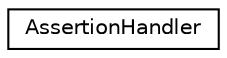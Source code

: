 digraph "Graphical Class Hierarchy"
{
  edge [fontname="Helvetica",fontsize="10",labelfontname="Helvetica",labelfontsize="10"];
  node [fontname="Helvetica",fontsize="10",shape=record];
  rankdir="LR";
  Node1 [label="AssertionHandler",height=0.2,width=0.4,color="black", fillcolor="white", style="filled",URL="$classCatch_1_1AssertionHandler.html"];
}
